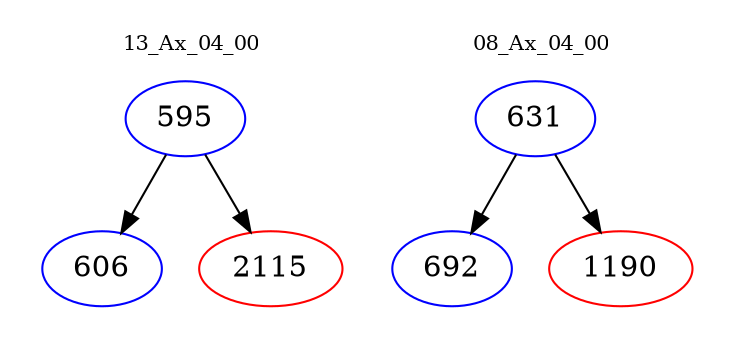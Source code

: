 digraph{
subgraph cluster_0 {
color = white
label = "13_Ax_04_00";
fontsize=10;
T0_595 [label="595", color="blue"]
T0_595 -> T0_606 [color="black"]
T0_606 [label="606", color="blue"]
T0_595 -> T0_2115 [color="black"]
T0_2115 [label="2115", color="red"]
}
subgraph cluster_1 {
color = white
label = "08_Ax_04_00";
fontsize=10;
T1_631 [label="631", color="blue"]
T1_631 -> T1_692 [color="black"]
T1_692 [label="692", color="blue"]
T1_631 -> T1_1190 [color="black"]
T1_1190 [label="1190", color="red"]
}
}
